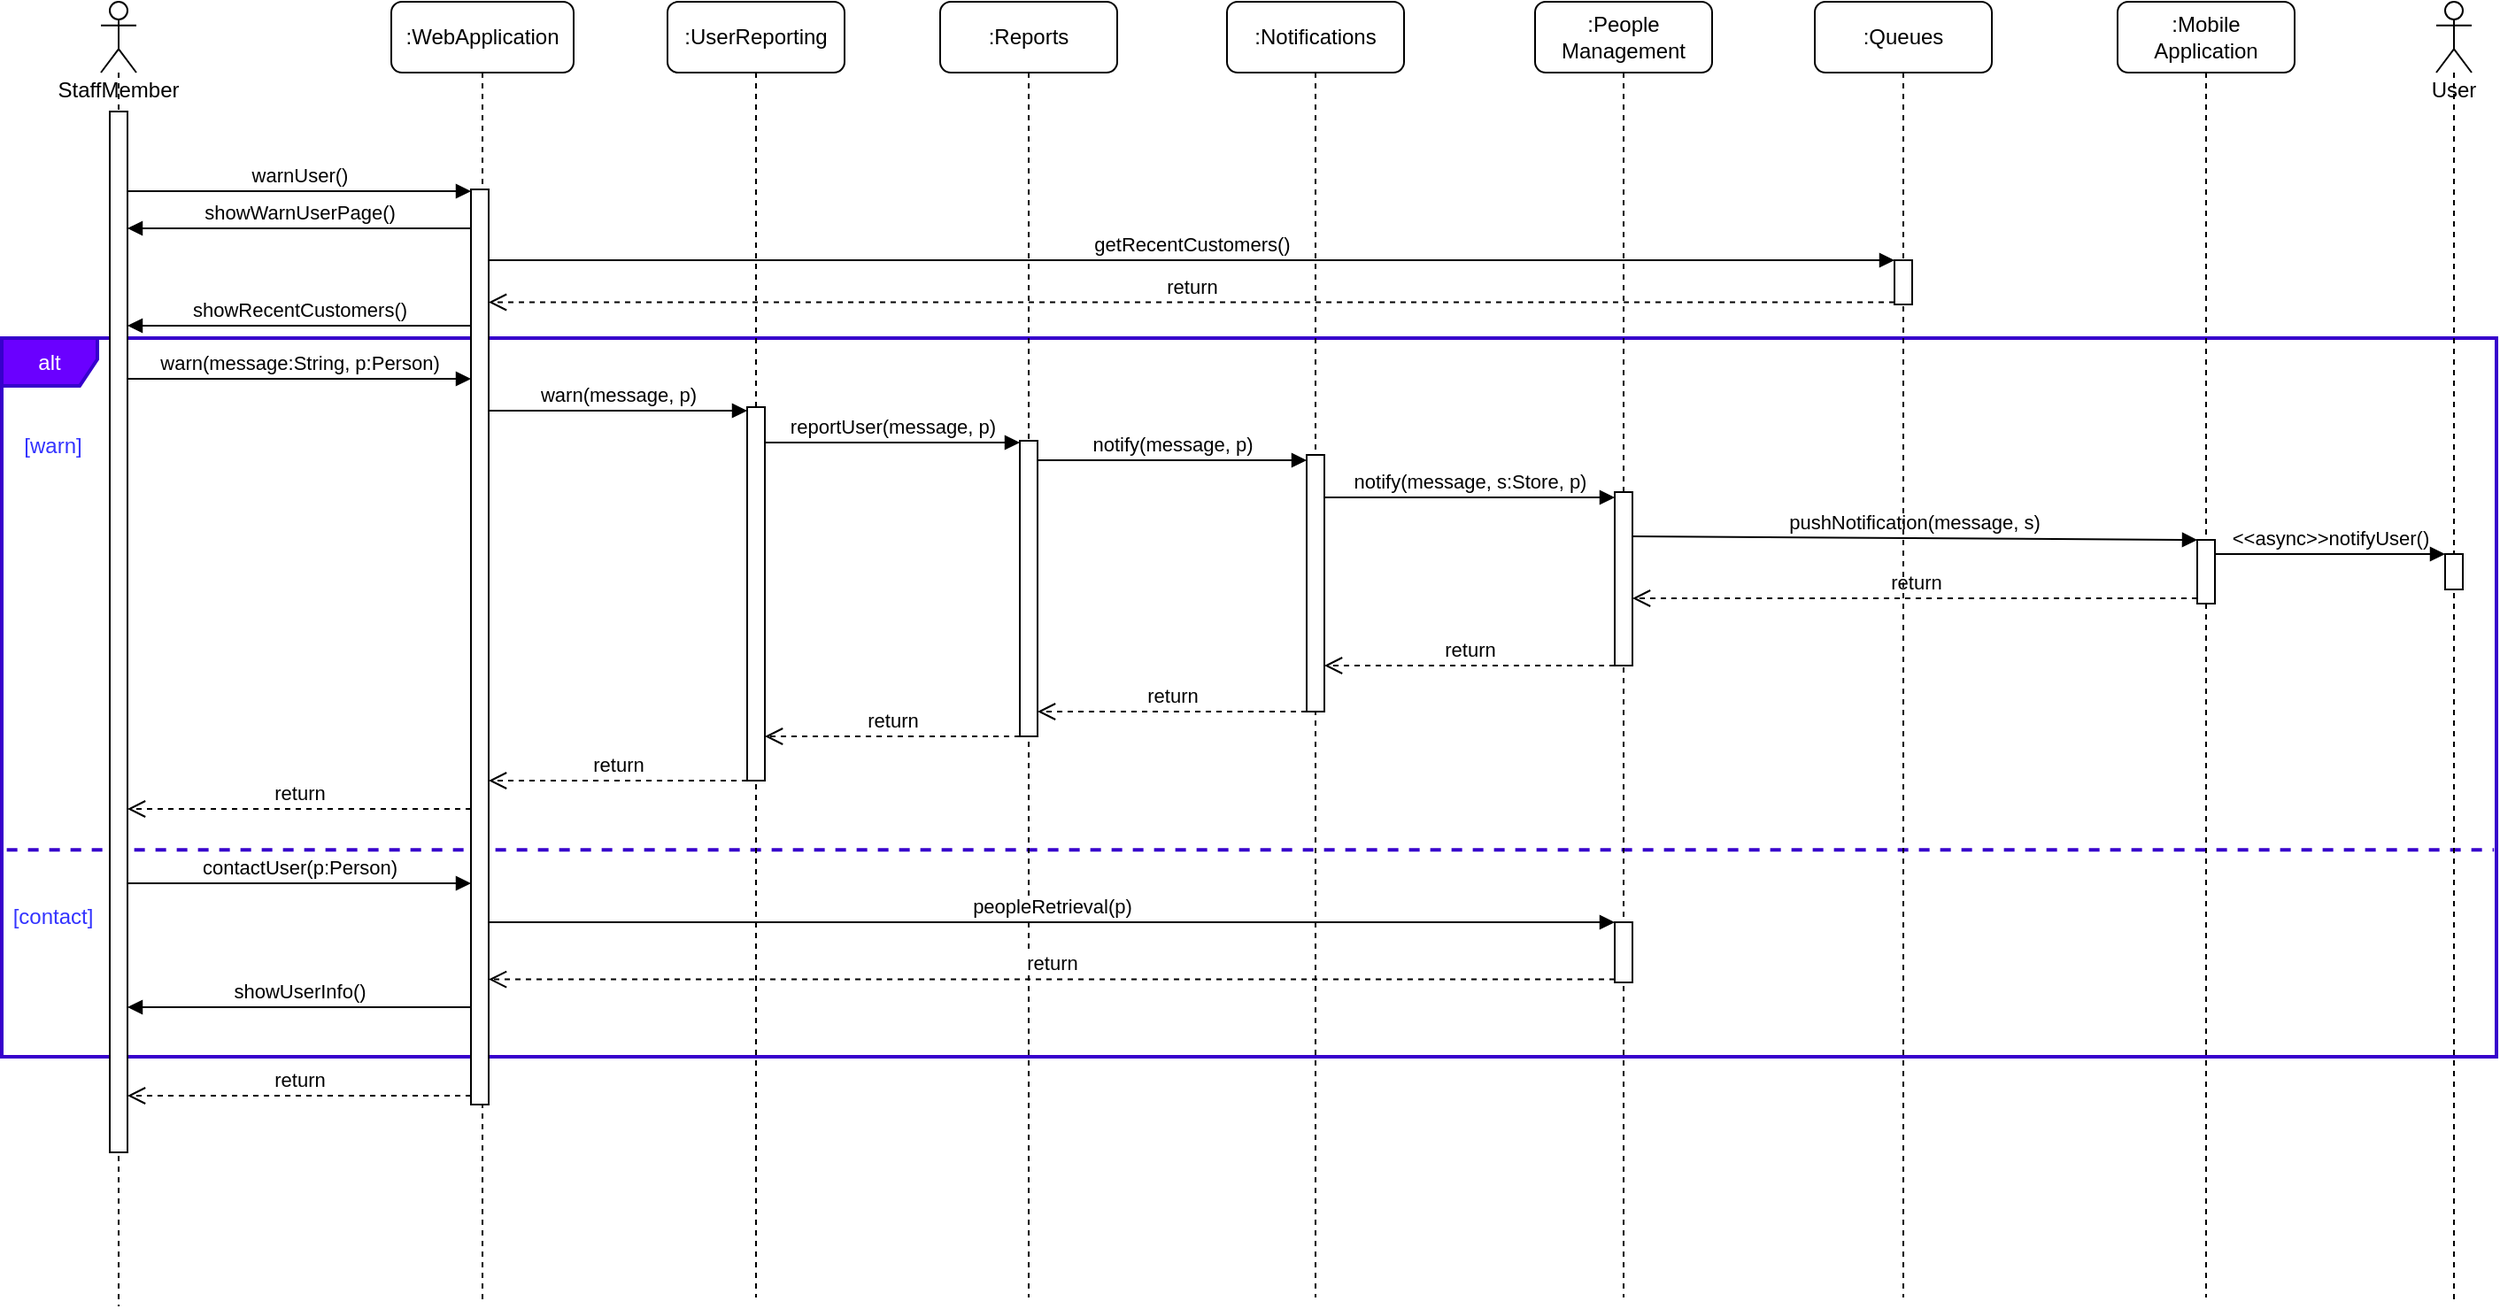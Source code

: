 <mxfile version="14.1.8" type="device"><diagram name="Page-1" id="13e1069c-82ec-6db2-03f1-153e76fe0fe0"><mxGraphModel dx="1422" dy="828" grid="0" gridSize="10" guides="1" tooltips="1" connect="1" arrows="1" fold="1" page="1" pageScale="1" pageWidth="1169" pageHeight="827" background="none" math="0" shadow="0"><root><mxCell id="0"/><mxCell id="1" parent="0"/><mxCell id="jzLfJRAwkKBOdUyyi4oW-60" value="" style="endArrow=none;dashed=1;html=1;fillColor=#6a00ff;strokeColor=#3700CC;entryX=0.999;entryY=0.712;entryDx=0;entryDy=0;entryPerimeter=0;strokeWidth=2;exitX=0.002;exitY=0.712;exitDx=0;exitDy=0;exitPerimeter=0;" edge="1" parent="1" source="jzLfJRAwkKBOdUyyi4oW-59" target="jzLfJRAwkKBOdUyyi4oW-59"><mxGeometry width="50" height="50" relative="1" as="geometry"><mxPoint x="41.99" y="423.74" as="sourcePoint"/><mxPoint x="1038.98" y="419.995" as="targetPoint"/></mxGeometry></mxCell><mxCell id="jzLfJRAwkKBOdUyyi4oW-59" value="alt" style="shape=umlFrame;whiteSpace=wrap;html=1;width=54;height=27;fillColor=#6a00ff;strokeColor=#3700CC;fontColor=#ffffff;strokeWidth=2;" vertex="1" parent="1"><mxGeometry x="19" y="268" width="1409" height="406" as="geometry"/></mxCell><mxCell id="7baba1c4bc27f4b0-2" value=":WebApplication" style="shape=umlLifeline;perimeter=lifelinePerimeter;whiteSpace=wrap;html=1;container=1;collapsible=0;recursiveResize=0;outlineConnect=0;rounded=1;shadow=0;comic=0;labelBackgroundColor=none;strokeWidth=1;fontFamily=Helvetica;fontSize=12;align=center;" parent="1" vertex="1"><mxGeometry x="239" y="78" width="103" height="734" as="geometry"/></mxCell><mxCell id="7baba1c4bc27f4b0-10" value="" style="html=1;points=[];perimeter=orthogonalPerimeter;rounded=0;shadow=0;comic=0;labelBackgroundColor=none;strokeWidth=1;fontFamily=Verdana;fontSize=12;align=center;" parent="7baba1c4bc27f4b0-2" vertex="1"><mxGeometry x="45" y="106" width="10" height="517" as="geometry"/></mxCell><mxCell id="lIzOskPbsVTF9RIAqZBn-3" value="warnUser()" style="html=1;verticalAlign=bottom;endArrow=block;" parent="1" target="7baba1c4bc27f4b0-10" edge="1"><mxGeometry width="80" relative="1" as="geometry"><mxPoint x="90" y="185" as="sourcePoint"/><mxPoint x="524" y="368" as="targetPoint"/><Array as="points"><mxPoint x="265" y="185"/></Array></mxGeometry></mxCell><mxCell id="lIzOskPbsVTF9RIAqZBn-8" value=":UserReporting" style="shape=umlLifeline;perimeter=lifelinePerimeter;whiteSpace=wrap;html=1;container=1;collapsible=0;recursiveResize=0;outlineConnect=0;rounded=1;shadow=0;glass=0;sketch=0;" parent="1" vertex="1"><mxGeometry x="395" y="78" width="100" height="732" as="geometry"/></mxCell><mxCell id="G4KW6ZfDAX0KYnybegb4-3" value="" style="html=1;points=[];perimeter=orthogonalPerimeter;" parent="lIzOskPbsVTF9RIAqZBn-8" vertex="1"><mxGeometry x="45" y="229" width="10" height="211" as="geometry"/></mxCell><mxCell id="uHh67VX50_L7ws1yM3Z_-1" value="StaffMember" style="shape=umlLifeline;participant=umlActor;perimeter=lifelinePerimeter;whiteSpace=wrap;html=1;container=1;collapsible=0;recursiveResize=0;verticalAlign=top;spacingTop=36;outlineConnect=0;" parent="1" vertex="1"><mxGeometry x="75" y="78" width="20" height="737" as="geometry"/></mxCell><mxCell id="uHh67VX50_L7ws1yM3Z_-2" value="" style="html=1;points=[];perimeter=orthogonalPerimeter;" parent="uHh67VX50_L7ws1yM3Z_-1" vertex="1"><mxGeometry x="5" y="62" width="10" height="588" as="geometry"/></mxCell><mxCell id="G4KW6ZfDAX0KYnybegb4-1" value="showWarnUserPage()" style="html=1;verticalAlign=bottom;endArrow=block;" parent="1" source="7baba1c4bc27f4b0-10" target="uHh67VX50_L7ws1yM3Z_-2" edge="1"><mxGeometry width="80" relative="1" as="geometry"><mxPoint x="530" y="476" as="sourcePoint"/><mxPoint x="610" y="476" as="targetPoint"/><Array as="points"><mxPoint x="188" y="206"/></Array></mxGeometry></mxCell><mxCell id="G4KW6ZfDAX0KYnybegb4-2" value="warn(message:String, p:Person)" style="html=1;verticalAlign=bottom;endArrow=block;" parent="1" source="uHh67VX50_L7ws1yM3Z_-2" target="7baba1c4bc27f4b0-10" edge="1"><mxGeometry width="80" relative="1" as="geometry"><mxPoint x="530" y="476" as="sourcePoint"/><mxPoint x="610" y="476" as="targetPoint"/><Array as="points"><mxPoint x="179" y="291"/></Array></mxGeometry></mxCell><mxCell id="G4KW6ZfDAX0KYnybegb4-7" value="warn(message, p)" style="html=1;verticalAlign=bottom;endArrow=block;" parent="1" target="G4KW6ZfDAX0KYnybegb4-3" edge="1"><mxGeometry width="80" relative="1" as="geometry"><mxPoint x="294" y="309" as="sourcePoint"/><mxPoint x="610" y="462" as="targetPoint"/><Array as="points"><mxPoint x="392" y="309"/></Array></mxGeometry></mxCell><mxCell id="G4KW6ZfDAX0KYnybegb4-8" value="return" style="html=1;verticalAlign=bottom;endArrow=open;dashed=1;endSize=8;" parent="1" source="G4KW6ZfDAX0KYnybegb4-3" target="7baba1c4bc27f4b0-10" edge="1"><mxGeometry relative="1" as="geometry"><mxPoint x="610" y="462" as="sourcePoint"/><mxPoint x="294" y="339" as="targetPoint"/><Array as="points"><mxPoint x="389" y="518"/></Array></mxGeometry></mxCell><mxCell id="G4KW6ZfDAX0KYnybegb4-21" value=":Reports" style="shape=umlLifeline;perimeter=lifelinePerimeter;whiteSpace=wrap;html=1;container=1;collapsible=0;recursiveResize=0;outlineConnect=0;rounded=1;shadow=0;glass=0;sketch=0;" parent="1" vertex="1"><mxGeometry x="549" y="78" width="100" height="732" as="geometry"/></mxCell><mxCell id="jzLfJRAwkKBOdUyyi4oW-11" value="" style="html=1;points=[];perimeter=orthogonalPerimeter;" vertex="1" parent="G4KW6ZfDAX0KYnybegb4-21"><mxGeometry x="45" y="248" width="10" height="167" as="geometry"/></mxCell><mxCell id="G4KW6ZfDAX0KYnybegb4-25" value=":People&lt;br&gt;Management" style="shape=umlLifeline;perimeter=lifelinePerimeter;whiteSpace=wrap;html=1;container=1;collapsible=0;recursiveResize=0;outlineConnect=0;rounded=1;shadow=0;glass=0;sketch=0;" parent="1" vertex="1"><mxGeometry x="885" y="78" width="100" height="732" as="geometry"/></mxCell><mxCell id="jzLfJRAwkKBOdUyyi4oW-24" value="" style="html=1;points=[];perimeter=orthogonalPerimeter;" vertex="1" parent="G4KW6ZfDAX0KYnybegb4-25"><mxGeometry x="45" y="277" width="10" height="98" as="geometry"/></mxCell><mxCell id="jzLfJRAwkKBOdUyyi4oW-53" value="" style="html=1;points=[];perimeter=orthogonalPerimeter;" vertex="1" parent="G4KW6ZfDAX0KYnybegb4-25"><mxGeometry x="45" y="520" width="10" height="34" as="geometry"/></mxCell><mxCell id="jzLfJRAwkKBOdUyyi4oW-1" value=":Notifications" style="shape=umlLifeline;perimeter=lifelinePerimeter;whiteSpace=wrap;html=1;container=1;collapsible=0;recursiveResize=0;outlineConnect=0;rounded=1;shadow=0;glass=0;sketch=0;" vertex="1" parent="1"><mxGeometry x="711" y="78" width="100" height="732" as="geometry"/></mxCell><mxCell id="jzLfJRAwkKBOdUyyi4oW-13" value="" style="html=1;points=[];perimeter=orthogonalPerimeter;" vertex="1" parent="jzLfJRAwkKBOdUyyi4oW-1"><mxGeometry x="45" y="256" width="10" height="145" as="geometry"/></mxCell><mxCell id="jzLfJRAwkKBOdUyyi4oW-5" value=":Mobile&lt;br&gt;Application" style="shape=umlLifeline;perimeter=lifelinePerimeter;whiteSpace=wrap;html=1;container=1;collapsible=0;recursiveResize=0;outlineConnect=0;rounded=1;shadow=0;glass=0;sketch=0;" vertex="1" parent="1"><mxGeometry x="1214" y="78" width="100" height="732" as="geometry"/></mxCell><mxCell id="jzLfJRAwkKBOdUyyi4oW-31" value="" style="html=1;points=[];perimeter=orthogonalPerimeter;" vertex="1" parent="jzLfJRAwkKBOdUyyi4oW-5"><mxGeometry x="45" y="304" width="10" height="36" as="geometry"/></mxCell><mxCell id="jzLfJRAwkKBOdUyyi4oW-7" value="User" style="shape=umlLifeline;participant=umlActor;perimeter=lifelinePerimeter;whiteSpace=wrap;html=1;container=1;collapsible=0;recursiveResize=0;verticalAlign=top;spacingTop=36;outlineConnect=0;" vertex="1" parent="1"><mxGeometry x="1394" y="78" width="20" height="735" as="geometry"/></mxCell><mxCell id="jzLfJRAwkKBOdUyyi4oW-34" value="" style="html=1;points=[];perimeter=orthogonalPerimeter;" vertex="1" parent="jzLfJRAwkKBOdUyyi4oW-7"><mxGeometry x="5" y="312" width="10" height="20" as="geometry"/></mxCell><mxCell id="jzLfJRAwkKBOdUyyi4oW-12" value="reportUser(message, p)" style="html=1;verticalAlign=bottom;endArrow=block;" edge="1" parent="1" source="G4KW6ZfDAX0KYnybegb4-3" target="jzLfJRAwkKBOdUyyi4oW-11"><mxGeometry width="80" relative="1" as="geometry"><mxPoint x="667" y="438" as="sourcePoint"/><mxPoint x="747" y="438" as="targetPoint"/><Array as="points"><mxPoint x="527" y="327"/></Array></mxGeometry></mxCell><mxCell id="jzLfJRAwkKBOdUyyi4oW-14" value="notify(message, p)" style="html=1;verticalAlign=bottom;endArrow=block;" edge="1" parent="1" source="jzLfJRAwkKBOdUyyi4oW-11" target="jzLfJRAwkKBOdUyyi4oW-13"><mxGeometry width="80" relative="1" as="geometry"><mxPoint x="667" y="438" as="sourcePoint"/><mxPoint x="747" y="438" as="targetPoint"/><Array as="points"><mxPoint x="676" y="337"/></Array></mxGeometry></mxCell><mxCell id="jzLfJRAwkKBOdUyyi4oW-19" value="return" style="html=1;verticalAlign=bottom;endArrow=open;dashed=1;endSize=8;" edge="1" parent="1" source="jzLfJRAwkKBOdUyyi4oW-13" target="jzLfJRAwkKBOdUyyi4oW-11"><mxGeometry relative="1" as="geometry"><mxPoint x="747" y="415" as="sourcePoint"/><mxPoint x="667" y="415" as="targetPoint"/><Array as="points"><mxPoint x="668" y="479"/></Array></mxGeometry></mxCell><mxCell id="jzLfJRAwkKBOdUyyi4oW-23" value="notify(message, s:Store, p)" style="html=1;verticalAlign=bottom;endArrow=block;" edge="1" parent="1" source="jzLfJRAwkKBOdUyyi4oW-13" target="jzLfJRAwkKBOdUyyi4oW-24"><mxGeometry width="80" relative="1" as="geometry"><mxPoint x="717" y="475" as="sourcePoint"/><mxPoint x="797" y="475" as="targetPoint"/><Array as="points"><mxPoint x="843" y="358"/></Array></mxGeometry></mxCell><mxCell id="jzLfJRAwkKBOdUyyi4oW-32" value="pushNotification(message, s)" style="html=1;verticalAlign=bottom;endArrow=block;entryX=0;entryY=0;" edge="1" target="jzLfJRAwkKBOdUyyi4oW-31" parent="1"><mxGeometry relative="1" as="geometry"><mxPoint x="940" y="380" as="sourcePoint"/></mxGeometry></mxCell><mxCell id="jzLfJRAwkKBOdUyyi4oW-33" value="return" style="html=1;verticalAlign=bottom;endArrow=open;dashed=1;endSize=8;" edge="1" source="jzLfJRAwkKBOdUyyi4oW-31" parent="1" target="jzLfJRAwkKBOdUyyi4oW-24"><mxGeometry relative="1" as="geometry"><mxPoint x="1268" y="542" as="targetPoint"/><Array as="points"><mxPoint x="1024" y="415"/></Array></mxGeometry></mxCell><mxCell id="jzLfJRAwkKBOdUyyi4oW-35" value="&amp;lt;&amp;lt;async&amp;gt;&amp;gt;notifyUser()" style="html=1;verticalAlign=bottom;endArrow=block;entryX=0;entryY=0;" edge="1" target="jzLfJRAwkKBOdUyyi4oW-34" parent="1" source="jzLfJRAwkKBOdUyyi4oW-31"><mxGeometry relative="1" as="geometry"><mxPoint x="1583" y="475" as="sourcePoint"/></mxGeometry></mxCell><mxCell id="jzLfJRAwkKBOdUyyi4oW-38" value="return" style="html=1;verticalAlign=bottom;endArrow=open;dashed=1;endSize=8;" edge="1" parent="1" source="jzLfJRAwkKBOdUyyi4oW-24" target="jzLfJRAwkKBOdUyyi4oW-13"><mxGeometry relative="1" as="geometry"><mxPoint x="832" y="442" as="sourcePoint"/><mxPoint x="752" y="442" as="targetPoint"/><Array as="points"><mxPoint x="826" y="453"/></Array></mxGeometry></mxCell><mxCell id="jzLfJRAwkKBOdUyyi4oW-39" value="return" style="html=1;verticalAlign=bottom;endArrow=open;dashed=1;endSize=8;" edge="1" parent="1" source="jzLfJRAwkKBOdUyyi4oW-11" target="G4KW6ZfDAX0KYnybegb4-3"><mxGeometry relative="1" as="geometry"><mxPoint x="832" y="442" as="sourcePoint"/><mxPoint x="752" y="442" as="targetPoint"/><Array as="points"><mxPoint x="505" y="493"/></Array></mxGeometry></mxCell><mxCell id="jzLfJRAwkKBOdUyyi4oW-40" value="return" style="html=1;verticalAlign=bottom;endArrow=open;dashed=1;endSize=8;" edge="1" parent="1" source="7baba1c4bc27f4b0-10" target="uHh67VX50_L7ws1yM3Z_-2"><mxGeometry relative="1" as="geometry"><mxPoint x="618" y="444" as="sourcePoint"/><mxPoint x="538" y="444" as="targetPoint"/><Array as="points"><mxPoint x="173" y="534"/></Array></mxGeometry></mxCell><mxCell id="jzLfJRAwkKBOdUyyi4oW-43" value=":Queues" style="shape=umlLifeline;perimeter=lifelinePerimeter;whiteSpace=wrap;html=1;container=1;collapsible=0;recursiveResize=0;outlineConnect=0;rounded=1;shadow=0;glass=0;sketch=0;" vertex="1" parent="1"><mxGeometry x="1043" y="78" width="100" height="732" as="geometry"/></mxCell><mxCell id="jzLfJRAwkKBOdUyyi4oW-48" value="" style="html=1;points=[];perimeter=orthogonalPerimeter;" vertex="1" parent="jzLfJRAwkKBOdUyyi4oW-43"><mxGeometry x="45" y="146" width="10" height="25" as="geometry"/></mxCell><mxCell id="jzLfJRAwkKBOdUyyi4oW-49" value="getRecentCustomers()" style="html=1;verticalAlign=bottom;endArrow=block;entryX=0;entryY=0;" edge="1" target="jzLfJRAwkKBOdUyyi4oW-48" parent="1" source="7baba1c4bc27f4b0-10"><mxGeometry relative="1" as="geometry"><mxPoint x="1082" y="224" as="sourcePoint"/></mxGeometry></mxCell><mxCell id="jzLfJRAwkKBOdUyyi4oW-50" value="return" style="html=1;verticalAlign=bottom;endArrow=open;dashed=1;endSize=8;exitX=0;exitY=0.95;" edge="1" source="jzLfJRAwkKBOdUyyi4oW-48" parent="1" target="7baba1c4bc27f4b0-10"><mxGeometry relative="1" as="geometry"><mxPoint x="1082" y="300" as="targetPoint"/></mxGeometry></mxCell><mxCell id="jzLfJRAwkKBOdUyyi4oW-51" value="showRecentCustomers()" style="html=1;verticalAlign=bottom;endArrow=block;" edge="1" parent="1" source="7baba1c4bc27f4b0-10" target="uHh67VX50_L7ws1yM3Z_-2"><mxGeometry width="80" relative="1" as="geometry"><mxPoint x="673" y="456" as="sourcePoint"/><mxPoint x="753" y="456" as="targetPoint"/><Array as="points"><mxPoint x="183" y="261"/></Array></mxGeometry></mxCell><mxCell id="jzLfJRAwkKBOdUyyi4oW-52" value="contactUser(p:Person)" style="html=1;verticalAlign=bottom;endArrow=block;" edge="1" parent="1" source="uHh67VX50_L7ws1yM3Z_-2" target="7baba1c4bc27f4b0-10"><mxGeometry width="80" relative="1" as="geometry"><mxPoint x="716" y="486" as="sourcePoint"/><mxPoint x="796" y="486" as="targetPoint"/><Array as="points"><mxPoint x="185" y="576"/></Array></mxGeometry></mxCell><mxCell id="jzLfJRAwkKBOdUyyi4oW-54" value="peopleRetrieval(p)" style="html=1;verticalAlign=bottom;endArrow=block;entryX=0;entryY=0;" edge="1" target="jzLfJRAwkKBOdUyyi4oW-53" parent="1" source="7baba1c4bc27f4b0-10"><mxGeometry relative="1" as="geometry"><mxPoint x="860" y="598" as="sourcePoint"/></mxGeometry></mxCell><mxCell id="jzLfJRAwkKBOdUyyi4oW-55" value="return" style="html=1;verticalAlign=bottom;endArrow=open;dashed=1;endSize=8;exitX=0;exitY=0.95;" edge="1" source="jzLfJRAwkKBOdUyyi4oW-53" parent="1" target="7baba1c4bc27f4b0-10"><mxGeometry relative="1" as="geometry"><mxPoint x="860" y="674" as="targetPoint"/></mxGeometry></mxCell><mxCell id="jzLfJRAwkKBOdUyyi4oW-56" value="showUserInfo()" style="html=1;verticalAlign=bottom;endArrow=block;" edge="1" parent="1" source="7baba1c4bc27f4b0-10" target="uHh67VX50_L7ws1yM3Z_-2"><mxGeometry width="80" relative="1" as="geometry"><mxPoint x="716" y="486" as="sourcePoint"/><mxPoint x="796" y="486" as="targetPoint"/><Array as="points"><mxPoint x="180" y="646"/></Array></mxGeometry></mxCell><mxCell id="jzLfJRAwkKBOdUyyi4oW-61" value="[contact]" style="text;html=1;strokeColor=none;fillColor=none;align=center;verticalAlign=middle;whiteSpace=wrap;rounded=0;shadow=1;glass=0;sketch=0;fontColor=#3333FF;" vertex="1" parent="1"><mxGeometry x="28" y="585" width="40" height="20" as="geometry"/></mxCell><mxCell id="jzLfJRAwkKBOdUyyi4oW-62" value="[warn]" style="text;html=1;strokeColor=none;fillColor=none;align=center;verticalAlign=middle;whiteSpace=wrap;rounded=0;shadow=1;glass=0;sketch=0;fontColor=#3333FF;" vertex="1" parent="1"><mxGeometry x="28" y="319" width="40" height="20" as="geometry"/></mxCell><mxCell id="jzLfJRAwkKBOdUyyi4oW-63" value="return" style="html=1;verticalAlign=bottom;endArrow=open;dashed=1;endSize=8;" edge="1" parent="1" source="7baba1c4bc27f4b0-10" target="uHh67VX50_L7ws1yM3Z_-2"><mxGeometry relative="1" as="geometry"><mxPoint x="768" y="418" as="sourcePoint"/><mxPoint x="688" y="418" as="targetPoint"/><Array as="points"><mxPoint x="186" y="696"/></Array></mxGeometry></mxCell></root></mxGraphModel></diagram></mxfile>